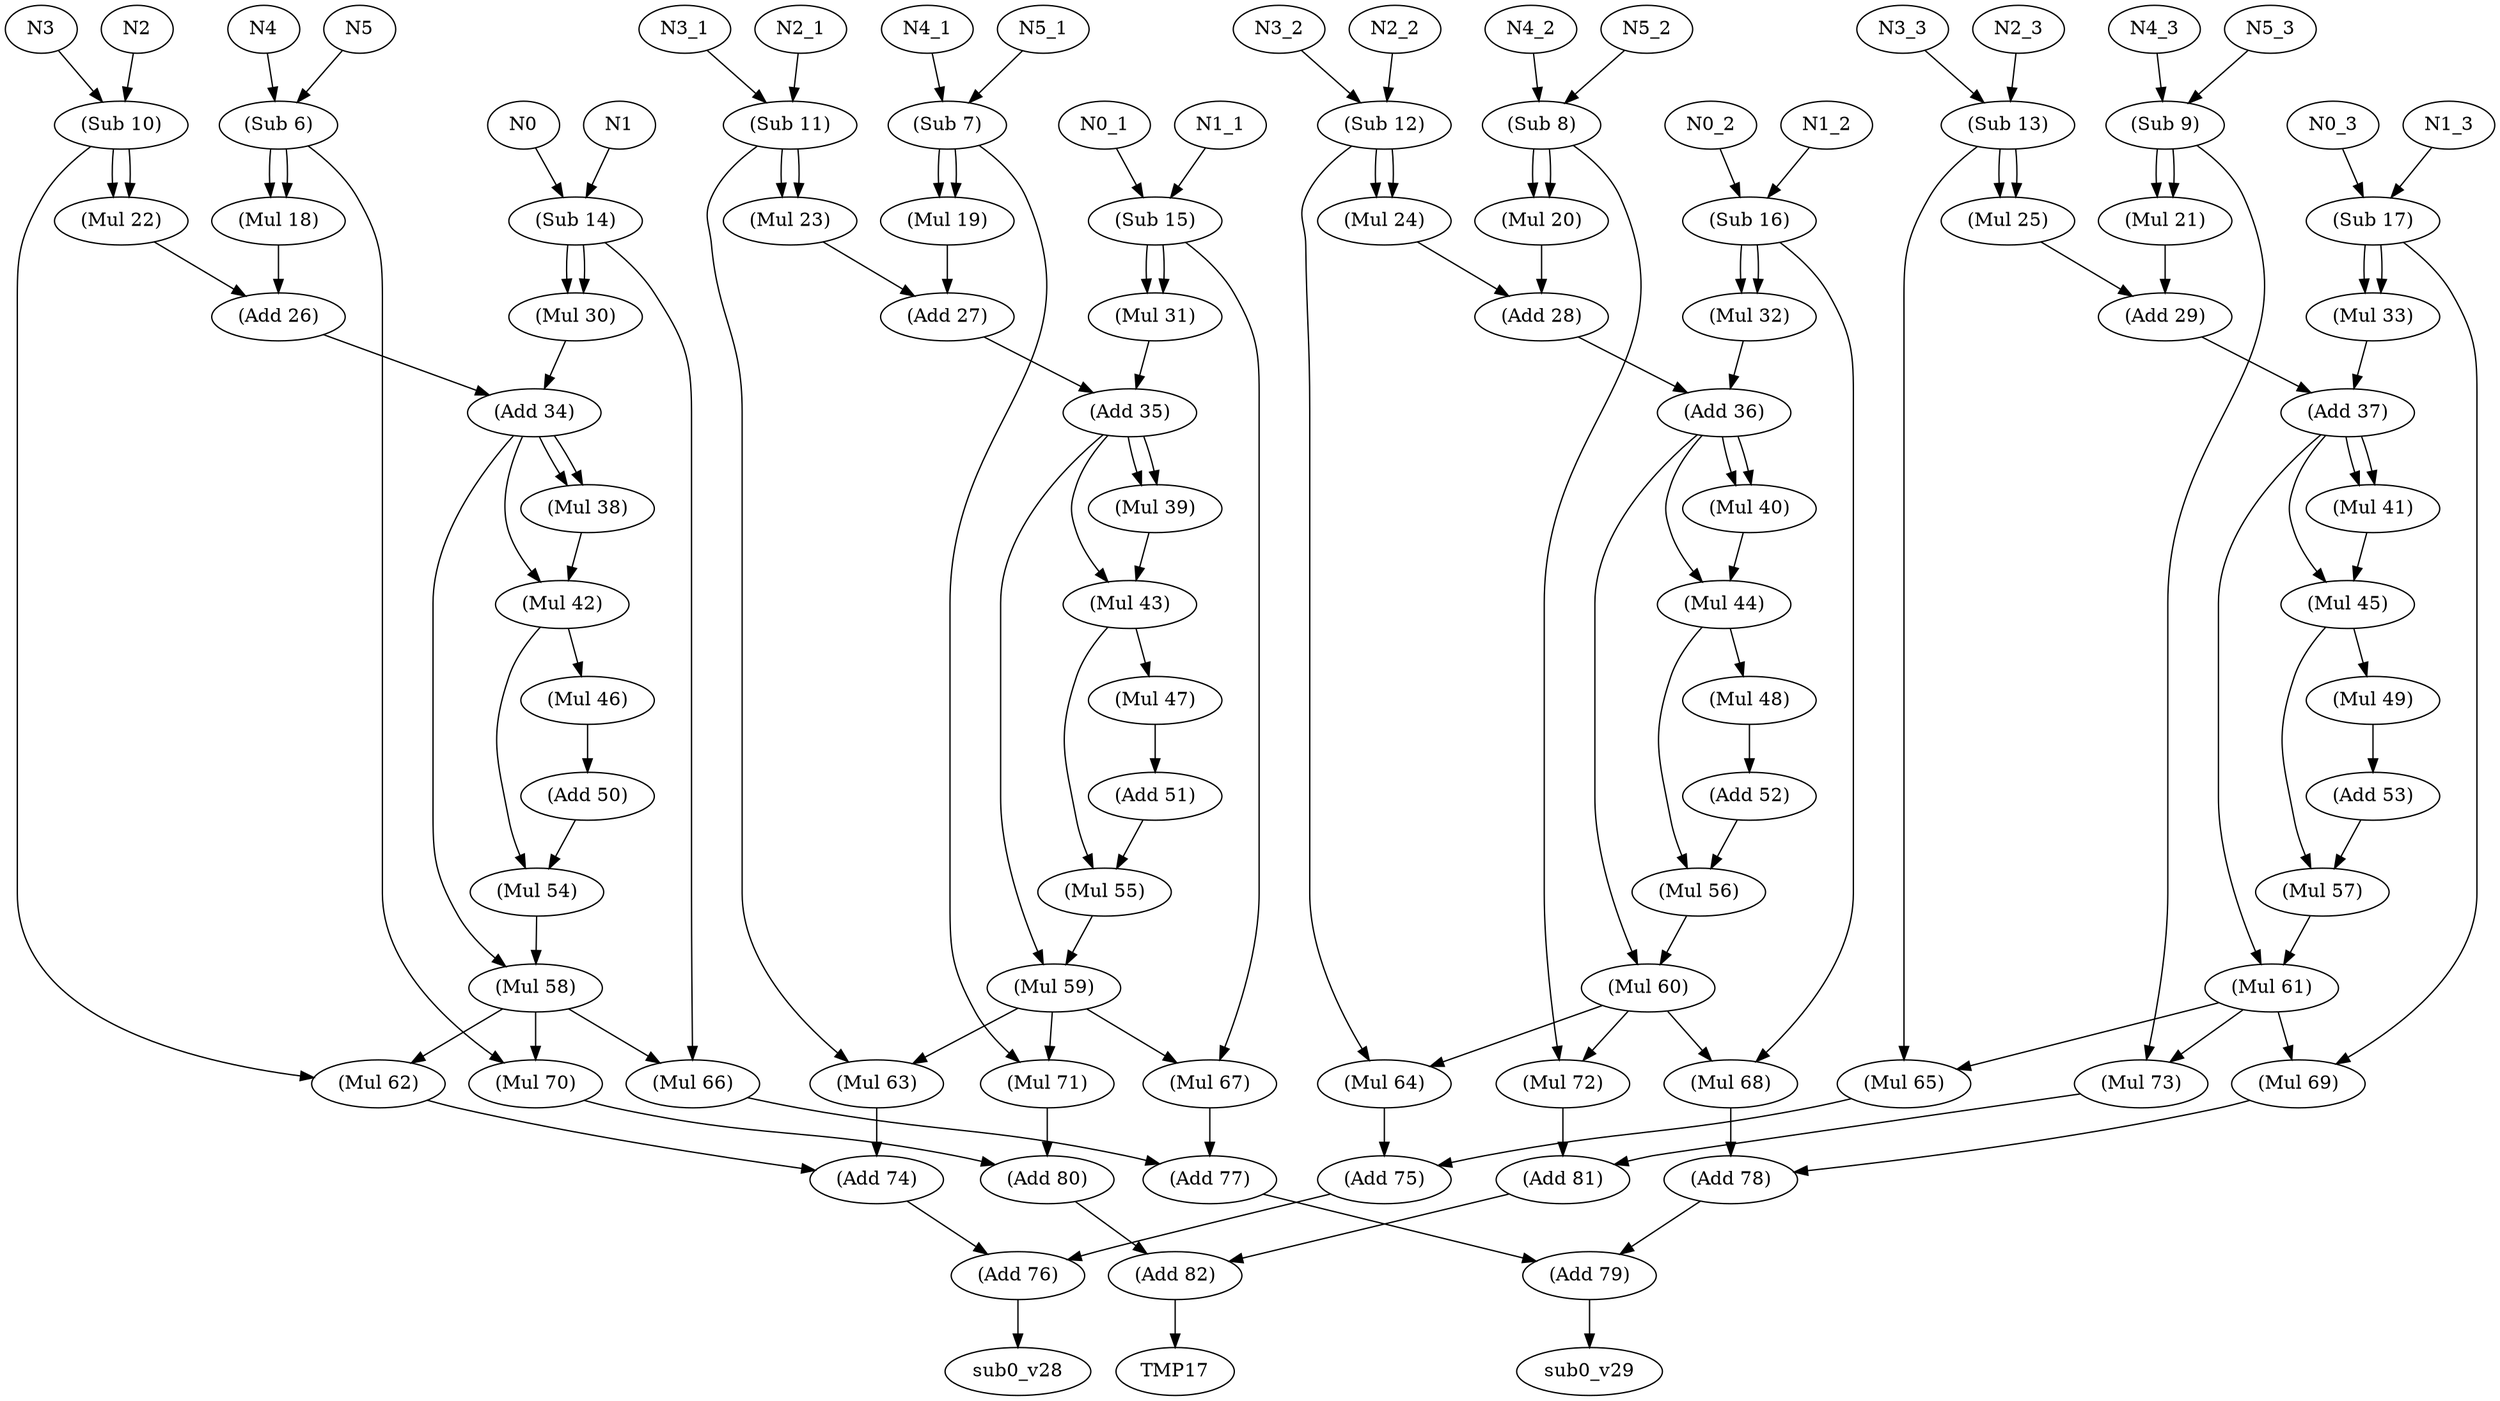 Digraph G { 
N0 [ opcode = input];
N4 [ opcode = input]; 
N3 [ opcode = input]; 
N2 [opcode = input]; 
N1 [ opcode = input]; 
N5 [ opcode = input]; 
N0_1 [ opcode = input];
N4_1 [ opcode = input]; 
N3_1 [ opcode = input]; 
N2_1 [ opcode = input]; 
N1_1 [ opcode = input]; 
N5_1 [ opcode = input]; 
N0_2 [ opcode = input];
N4_2 [ opcode = input]; 
N3_2 [ opcode = input]; 
N2_2 [ opcode = input]; 
N1_2 [ opcode = input]; 
N5_2 [ opcode = input]; 
N0_3 [ opcode = input];
N4_3 [ opcode = input]; 
N3_3 [ opcode = input]; 
N2_3 [ opcode = input]; 
N1_3 [ opcode = input]; 
N5_3 [ opcode = input]; 
N6 [ label = "(Sub 6)", opcode = SUB]; 
N7 [ label = "(Sub 7)", opcode = SUB]; 
N8 [ label = "(Sub 8)", opcode = SUB]; 
N9 [ label = "(Sub 9)", opcode = SUB]; 
N10 [ label = "(Sub 10)", opcode = SUB]; 
N11 [ label = "(Sub 11)", opcode = SUB]; 
N12 [ label = "(Sub 12)", opcode = SUB];
N13 [ label = "(Sub 13)", opcode = SUB]; 
N14 [ label = "(Sub 14)", opcode = SUB]; 
N15 [ label = "(Sub 15)", opcode = SUB]; 
N16 [ label = "(Sub 16)", opcode = SUB];
N17 [ label = "(Sub 17)", opcode = SUB];
N18 [ label = "(Mul 18)", opcode = MUL]; 
N19 [ label = "(Mul 19)", opcode = MUL]; 
N20 [ label = "(Mul 20)", opcode = MUL];
N21 [ label = "(Mul 21)", opcode = MUL]; 
N22 [ label = "(Mul 22)", opcode = MUL]; 
N23 [ label = "(Mul 23)", opcode = MUL]; 
N24 [ label = "(Mul 24)", opcode = MUL]; 
N25 [ label = "(Mul 25)", opcode = MUL]; 
N26 [ label = "(Add 26)", opcode = ADD];
N27 [ label = "(Add 27)", opcode = ADD]; 
N28 [ label = "(Add 28)", opcode = ADD];
N29 [ label = "(Add 29)", opcode = ADD];
N30 [ label = "(Mul 30)", opcode = MUL]; 
N31 [ label = "(Mul 31)", opcode = MUL]; 
N32 [ label = "(Mul 32)", opcode = MUL]; 
N33 [ label = "(Mul 33)", opcode = MUL]; 
N34 [ label = "(Add 34)", opcode = ADD]; 
N35 [ label = "(Add 35)", opcode = ADD]; 
N36 [ label = "(Add 36)", opcode = ADD]; 
N37 [ label = "(Add 37)", opcode = ADD]; 
N38 [ label = "(Mul 38)", opcode = MUL]; 
N39 [ label = "(Mul 39)", opcode = MUL]; 
N40 [ label = "(Mul 40)", opcode = MUL]; 
N41 [ label = "(Mul 41)", opcode = MUL]; 
N42 [ label = "(Mul 42)", opcode = MUL];
N43 [ label = "(Mul 43)", opcode = MUL]; 
N44 [ label = "(Mul 44)", opcode = MUL]; 
N45 [ label = "(Mul 45)", opcode = MUL];
N46 [ label = "(Mul 46)", opcode = MUL];
N47 [ label = "(Mul 47)", opcode = MUL]; 
N48 [ label = "(Mul 48)", opcode = MUL];
N49 [ label = "(Mul 49)", opcode = MUL]; 
N50 [ label = "(Add 50)", opcode = ADD]; 
N51 [ label = "(Add 51)", opcode = ADD];
N52 [ label = "(Add 52)", opcode = ADD]; 
N53 [ label = "(Add 53)", opcode = ADD]; 
N54 [ label = "(Mul 54)", opcode = MUL]; 
N55 [ label = "(Mul 55)", opcode = MUL]; 
N56 [ label = "(Mul 56)", opcode = MUL]; 
N57 [ label = "(Mul 57)", opcode = MUL]; 
N58 [ label = "(Mul 58)", opcode = MUL];
N59 [ label = "(Mul 59)", opcode = MUL]; 
N60 [ label = "(Mul 60)", opcode = MUL]; 
N61 [ label = "(Mul 61)", opcode = MUL]; 
N62 [ label = "(Mul 62)", opcode = MUL]; 
N63 [ label = "(Mul 63)", opcode = MUL];
N64 [ label = "(Mul 64)", opcode = MUL];
N65 [ label = "(Mul 65)", opcode = MUL]; 
N66 [ label = "(Mul 66)", opcode = MUL]; 
N67 [ label = "(Mul 67)", opcode = MUL];
N68 [ label = "(Mul 68)", opcode = MUL];
N69 [ label = "(Mul 69)", opcode = MUL]; 
N70 [ label = "(Mul 70)", opcode = MUL];
N71 [ label = "(Mul 71)", opcode = MUL]; 
N72 [ label = "(Mul 72)", opcode = MUL];
N73 [ label = "(Mul 73)", opcode = MUL];
N74 [ label = "(Add 74)", opcode = ADD]; 
N75 [ label = "(Add 75)", opcode = ADD]; 
N76 [ label = "(Add 76)", opcode = ADD];
N77 [ label = "(Add 77)", opcode = ADD];
N78 [ label = "(Add 78)", opcode = ADD]; 
N79 [ label = "(Add 79)", opcode = ADD];
N80 [ label = "(Add 80)", opcode = ADD]; 
N81 [ label = "(Add 81)", opcode = ADD]; 
N82 [ label = "(Add 82)", opcode = ADD];
N83 [ label = "sub0_v28", opcode = output]; 
N84 [ label = "TMP17", opcode = output]; 
N85 [ label = "sub0_v29", opcode = output]; 
N0 -> N14[ color=black ];
N0_1 -> N15[ color=black ];
N0_2 -> N16[ color=black ];
N0_3 -> N17[ color=black ]; 
N1 -> N14[ color=black ];
N1_1 -> N15[ color=black ];
N1_2 -> N16[ color=black ];
N1_3 -> N17[ color=black ];
N2 -> N10[ color=black ];
N2_1 -> N11[ color=black ];
N2_2 -> N12[ color=black ];
N2_3 -> N13[ color=black ];
N3 -> N10[ color=black ];
N3_1 -> N11[ color=black ];
N3_2 -> N12[ color=black ];
N3_3 -> N13[ color=black ];
N4 -> N6[ color=black ];
N4_1 -> N7[ color=black ];
N4_2 -> N8[ color=black ];
N4_3 -> N9[ color=black ];
N5 -> N6[ color=black ];
N5_1 -> N7[ color=black ];
N5_2 -> N8[ color=black ];
N5_3 -> N9[ color=black ];
N6 -> N18[ color=black ];
N6 -> N18[ color=black ];
N6 -> N70[ color=black ];
N7 -> N19[ color=black ];
N7 -> N19[ color=black ];
N7 -> N71[ color=black ];
N8 -> N20[ color=black ];
N8 -> N20[ color=black ];
N8 -> N72[ color=black ];
N9 -> N21[ color=black ];
N9 -> N21[ color=black ];
N9 -> N73[ color=black ];
N10 -> N22[ color=black ];
N10 -> N22[ color=black ];
N10 -> N62[ color=black ];
N11 -> N23[ color=black ];
N11 -> N23[ color=black ];
N11 -> N63[ color=black ]; 
N12 -> N24[ color=black ];
N12 -> N24[ color=black ];
N12 -> N64[ color=black ];
N13 -> N25[ color=black ];
N13 -> N25[ color=black ];
N13 -> N65[ color=black ];
N14 -> N30[ color=black ];
N14 -> N30[ color=black ];
N14 -> N66[ color=black ];
N15 -> N31[ color=black ];
N15 -> N31[ color=black ];
N15 -> N67[ color=black ]; 
N16 -> N32[ color=black ];
N16 -> N32[ color=black ];
N16 -> N68[ color=black ]; 
N17 -> N33[ color=black ];
N17 -> N33[ color=black ];
N17 -> N69[ color=black ];
N18 -> N26[ color=black ];
N19 -> N27[ color=black ]; 
N20 -> N28[ color=black ];
N21 -> N29[ color=black ];
N22 -> N26[ color=black ];
N23 -> N27[ color=black ];
N24 -> N28[ color=black ];
N25 -> N29[ color=black ]; 
N26 -> N34[ color=black ];
N27 -> N35[ color=black ]; 
N28 -> N36[ color=black ]; 
N29 -> N37[ color=black ];
N30 -> N34[ color=black ];
N31 -> N35[ color=black ];
N32 -> N36[ color=black ];
N33 -> N37[ color=black ];
N34 -> N38[ color=black ];
N34 -> N38[ color=black ];
N34 -> N42[ color=black ];
N34 -> N58[ color=black ];
N35 -> N39[ color=black ];
N35 -> N39[ color=black ];
N35 -> N43[ color=black ];
N35 -> N59[ color=black ];
N36 -> N40[ color=black ];
N36 -> N40[ color=black ];
N36 -> N44[ color=black ];
N36 -> N60[ color=black ];
N37 -> N41[ color=black ];
N37 -> N41[ color=black ];
N37 -> N45[ color=black ];
N37 -> N61[ color=black ];
N38 -> N42[ color=black ];
N39 -> N43[ color=black ];
N40 -> N44[ color=black ];
N41 -> N45[ color=black ]; 
N42 -> N46[ color=black ];
N42 -> N54[ color=black ];
N43 -> N47[ color=black ];
N43 -> N55[ color=black ];
N44 -> N48[ color=black ];
N44 -> N56[ color=black ]; 
N45 -> N49[ color=black ];
N45 -> N57[ color=black ]; 
N46 -> N50[ color=black ];
N47 -> N51[ color=black ]; 
N48 -> N52[ color=black ];
N49 -> N53[ color=black ];
N50 -> N54[ color=black ];
N51 -> N55[ color=black ];
N52 -> N56[ color=black ];
N53 -> N57[ color=black ];
N54 -> N58[ color=black ];
N55 -> N59[ color=black ];
N56 -> N60[ color=black ];
N57 -> N61[ color=black ]; 
N58 -> N62[ color=black ];
N58 -> N66[ color=black ];
N58 -> N70[ color=black ];
N59 -> N63[ color=black ];
N59 -> N67[ color=black ];
N59 -> N71[ color=black ];
N60 -> N64[ color=black ];
N60 -> N68[ color=black ];
N60 -> N72[ color=black ];
N61 -> N65[ color=black ];
N61 -> N69[ color=black ];
N61 -> N73[ color=black ];
N62 -> N74[ color=black ]; 
N63 -> N74[ color=black ]; 
N64 -> N75[ color=black ];
N65 -> N75[ color=black ];
N66 -> N77[ color=black ]; 
N67 -> N77[ color=black ]; 
N68 -> N78[ color=black ];
N69 -> N78[ color=black ]; 
N70 -> N80[ color=black ];
N71 -> N80[ color=black ]; 
N72 -> N81[ color=black ]; 
N73 -> N81[ color=black ];
N74 -> N76[ color=black ];
N75 -> N76[ color=black ]; 
N76 -> N83[ color=black ]; 
N77 -> N79[ color=black ];
N78 -> N79[ color=black ]; 
N79 -> N85[ color=black ];
N80 -> N82[ color=black ];
N81 -> N82[ color=black ]; 
N82 -> N84[ color=black ];
}
